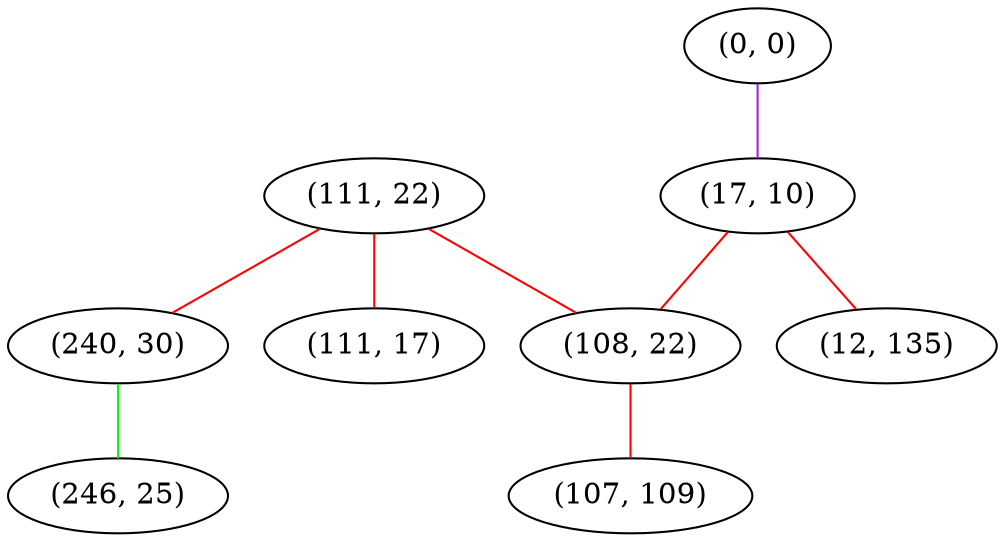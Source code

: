 graph "" {
"(111, 22)";
"(0, 0)";
"(17, 10)";
"(240, 30)";
"(12, 135)";
"(246, 25)";
"(111, 17)";
"(108, 22)";
"(107, 109)";
"(111, 22)" -- "(240, 30)"  [color=red, key=0, weight=1];
"(111, 22)" -- "(108, 22)"  [color=red, key=0, weight=1];
"(111, 22)" -- "(111, 17)"  [color=red, key=0, weight=1];
"(0, 0)" -- "(17, 10)"  [color=purple, key=0, weight=4];
"(17, 10)" -- "(12, 135)"  [color=red, key=0, weight=1];
"(17, 10)" -- "(108, 22)"  [color=red, key=0, weight=1];
"(240, 30)" -- "(246, 25)"  [color=green, key=0, weight=2];
"(108, 22)" -- "(107, 109)"  [color=red, key=0, weight=1];
}
